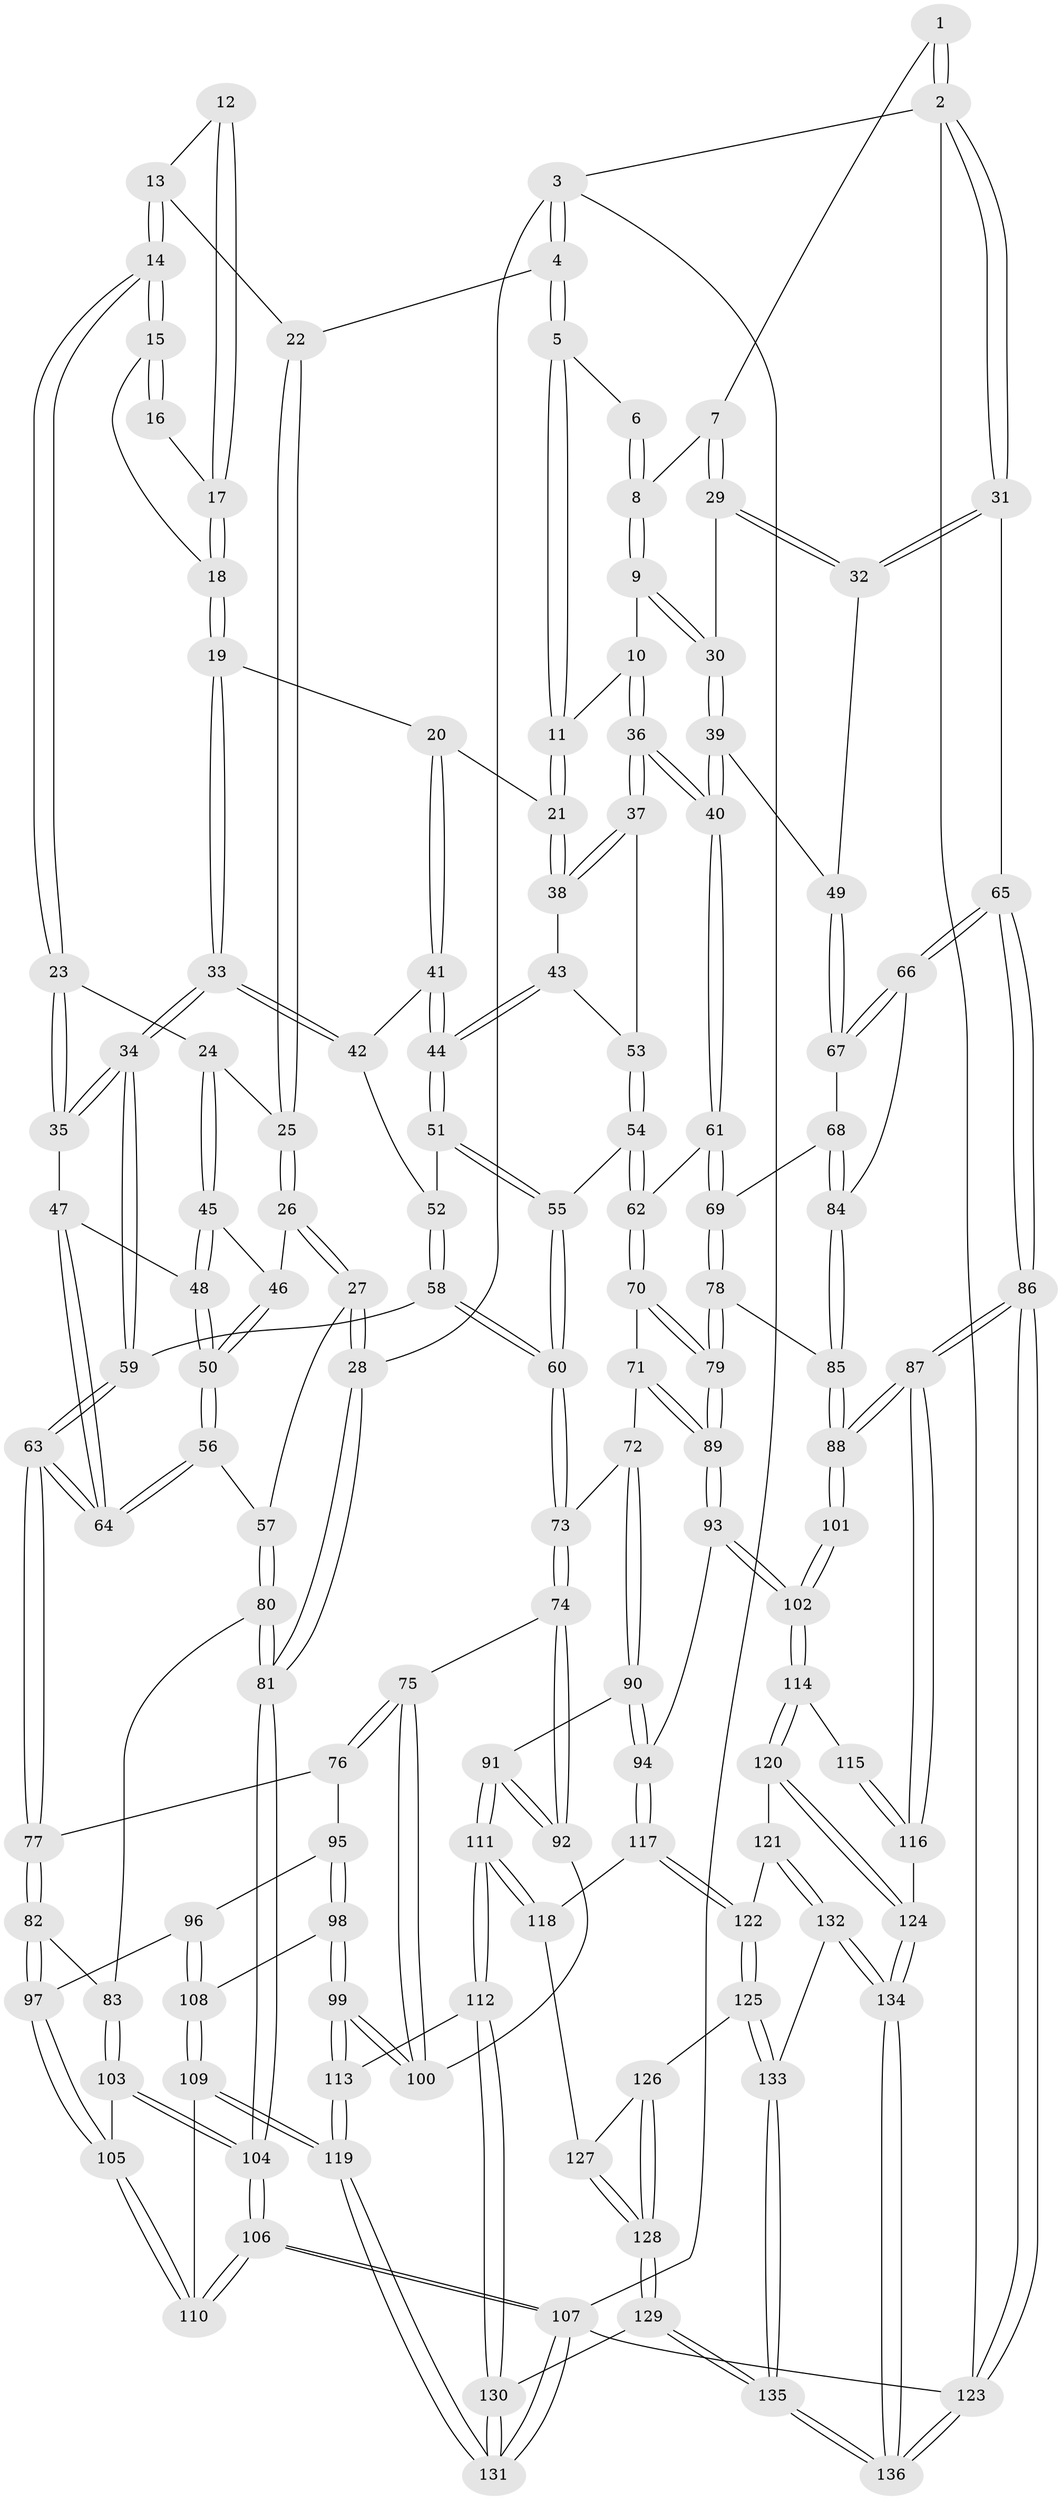 // Generated by graph-tools (version 1.1) at 2025/16/03/09/25 04:16:57]
// undirected, 136 vertices, 337 edges
graph export_dot {
graph [start="1"]
  node [color=gray90,style=filled];
  1 [pos="+0.9897137145871533+0"];
  2 [pos="+1+0"];
  3 [pos="+0+0"];
  4 [pos="+0+0"];
  5 [pos="+0.5497574717888583+0"];
  6 [pos="+0.7896314425947146+0"];
  7 [pos="+0.9024491206270542+0.08847082800856829"];
  8 [pos="+0.780118795918534+0.09872664839310184"];
  9 [pos="+0.738479266710659+0.12806713649153761"];
  10 [pos="+0.7072007982239628+0.13696983101692936"];
  11 [pos="+0.5448554064577212+0.048766864695255"];
  12 [pos="+0.2844331980212794+0.03694733746819763"];
  13 [pos="+0.1231484382774306+0"];
  14 [pos="+0.21594121523746296+0.16062166201038217"];
  15 [pos="+0.2444136171099734+0.15217960347034984"];
  16 [pos="+0.27349609144038395+0.10562257593560553"];
  17 [pos="+0.3407569201957989+0.08645955103509993"];
  18 [pos="+0.37849898134509413+0.11862323832742687"];
  19 [pos="+0.40441611339046707+0.12771389109591982"];
  20 [pos="+0.4802822517066405+0.10001773859780433"];
  21 [pos="+0.5274416503710521+0.07294544456590633"];
  22 [pos="+0.042021222591670446+0"];
  23 [pos="+0.20625561375532694+0.2139628929677453"];
  24 [pos="+0.16922260496974317+0.22083282740899746"];
  25 [pos="+0.08253226276489052+0.15082641636587715"];
  26 [pos="+0.0012313620197345197+0.2686989045136696"];
  27 [pos="+0+0.2973522262574034"];
  28 [pos="+0+0.28836491323149244"];
  29 [pos="+0.9676017413759163+0.19580350345643457"];
  30 [pos="+0.8717645879077288+0.23020214074307763"];
  31 [pos="+1+0.25402961848552863"];
  32 [pos="+1+0.24725141365171865"];
  33 [pos="+0.3258978251742983+0.28807356648420307"];
  34 [pos="+0.30279525118567774+0.30269385894978607"];
  35 [pos="+0.2861974432774364+0.2995775555727296"];
  36 [pos="+0.7225987112896216+0.3256820246293113"];
  37 [pos="+0.6782942405939024+0.3119359685745899"];
  38 [pos="+0.5498376016687287+0.19015692626938807"];
  39 [pos="+0.7575124367732243+0.3400538682517821"];
  40 [pos="+0.738828228284245+0.34775430025359705"];
  41 [pos="+0.45379449249502773+0.27855844249863665"];
  42 [pos="+0.38755042706317105+0.29876906574953654"];
  43 [pos="+0.5279072982502235+0.3083516137922809"];
  44 [pos="+0.5248777935908234+0.3111586150262468"];
  45 [pos="+0.12683115790450097+0.25281376391575944"];
  46 [pos="+0.06872205093517998+0.27810522969122464"];
  47 [pos="+0.2106478635088328+0.35478481459933064"];
  48 [pos="+0.17921546321894716+0.3627888287357064"];
  49 [pos="+0.9385568297309476+0.3660696298897178"];
  50 [pos="+0.13811029080273957+0.38339065115304827"];
  51 [pos="+0.5197746073306155+0.3277368820421101"];
  52 [pos="+0.44047123375888025+0.347731542381948"];
  53 [pos="+0.5947055357844498+0.31574453577985295"];
  54 [pos="+0.57622482331996+0.40532848718502895"];
  55 [pos="+0.5282712378889448+0.4142206592300947"];
  56 [pos="+0.12133344902105149+0.41349670005127603"];
  57 [pos="+0.09174538922286443+0.4390229654701273"];
  58 [pos="+0.43472182189006037+0.43571597330351886"];
  59 [pos="+0.3365149977799528+0.4081165731354597"];
  60 [pos="+0.4887086431478399+0.47661066268212915"];
  61 [pos="+0.7345559213150237+0.37332163428618187"];
  62 [pos="+0.7028312781513422+0.39955220572663586"];
  63 [pos="+0.2709416986480274+0.529297569205292"];
  64 [pos="+0.2335647270257523+0.47650319575169503"];
  65 [pos="+1+0.5778081070769802"];
  66 [pos="+0.9919104574771458+0.5071158659358279"];
  67 [pos="+0.927362458791151+0.42281585338184463"];
  68 [pos="+0.8245468846896161+0.4853774877071326"];
  69 [pos="+0.8141687977377322+0.4836412639758082"];
  70 [pos="+0.6576303174019148+0.4858302227468748"];
  71 [pos="+0.5608899105469233+0.5512299272672814"];
  72 [pos="+0.5586491711466847+0.5513330054395861"];
  73 [pos="+0.4966502850331102+0.5259763044035206"];
  74 [pos="+0.46644950516420225+0.5510076193037661"];
  75 [pos="+0.4256672221418404+0.5745813993380171"];
  76 [pos="+0.3021155231729467+0.5602454024460195"];
  77 [pos="+0.27014180488265904+0.5413513715817576"];
  78 [pos="+0.764068376970953+0.584834554941232"];
  79 [pos="+0.7454180295496106+0.6023410373728216"];
  80 [pos="+0.08513751886313603+0.5096931936959606"];
  81 [pos="+0+0.6103351039951729"];
  82 [pos="+0.18119216199573188+0.5886799925510663"];
  83 [pos="+0.165911569423989+0.5841070572098592"];
  84 [pos="+0.8894799393764903+0.5335430406654199"];
  85 [pos="+0.8967189862441634+0.619015057128264"];
  86 [pos="+1+0.7367367341918023"];
  87 [pos="+1+0.7389739920461765"];
  88 [pos="+0.9223475720490801+0.6636101183427708"];
  89 [pos="+0.7196818699150003+0.6575775263199733"];
  90 [pos="+0.5612811940340815+0.7047143143042697"];
  91 [pos="+0.5489745465720489+0.7109566182175392"];
  92 [pos="+0.5064531693819889+0.6879790950605801"];
  93 [pos="+0.7209120015946825+0.6733649688738973"];
  94 [pos="+0.6374579360042543+0.7219307929513917"];
  95 [pos="+0.3086876241295891+0.6071807593296815"];
  96 [pos="+0.2544389912670215+0.699666527248319"];
  97 [pos="+0.18797865201059433+0.6494831357037025"];
  98 [pos="+0.32648761042149194+0.7033496199666475"];
  99 [pos="+0.39828735347585004+0.7218903943466256"];
  100 [pos="+0.4161353414217018+0.688524655228779"];
  101 [pos="+0.9160941312661406+0.6665053778625348"];
  102 [pos="+0.7552973314139569+0.7057958868724988"];
  103 [pos="+0+0.7227880263282384"];
  104 [pos="+0+0.717464506929296"];
  105 [pos="+0.13312489445424489+0.7864666544930892"];
  106 [pos="+0+1"];
  107 [pos="+0+1"];
  108 [pos="+0.2838791552141555+0.7253403969201007"];
  109 [pos="+0.2336366858077326+0.8661066241398115"];
  110 [pos="+0.16979471431030801+0.838323927256099"];
  111 [pos="+0.48459227707862695+0.8181612616124974"];
  112 [pos="+0.47980258678585136+0.8196832522924944"];
  113 [pos="+0.42150960011177585+0.7926426347321367"];
  114 [pos="+0.7844412637509394+0.8089148265606192"];
  115 [pos="+0.878961756095682+0.7333461220019352"];
  116 [pos="+0.8793439384936598+0.8583608085697754"];
  117 [pos="+0.6276015198232937+0.8176242025229655"];
  118 [pos="+0.5012509478487445+0.8229836816756729"];
  119 [pos="+0.25537337524425574+0.8895591122416645"];
  120 [pos="+0.7878542788150122+0.8292622087560161"];
  121 [pos="+0.7172052553932594+0.8566370540408372"];
  122 [pos="+0.6586081371638292+0.858140092713738"];
  123 [pos="+1+1"];
  124 [pos="+0.8483502948921167+0.8734357584112948"];
  125 [pos="+0.6404264372618648+0.8885478781877298"];
  126 [pos="+0.6347653937376555+0.895938389427757"];
  127 [pos="+0.5528990847491729+0.876902959591266"];
  128 [pos="+0.5773434522573689+1"];
  129 [pos="+0.5449205383488579+1"];
  130 [pos="+0.4340258446985543+1"];
  131 [pos="+0.3290743195683486+1"];
  132 [pos="+0.7149676932111224+0.9469118342131698"];
  133 [pos="+0.7057914318877556+0.9576036732862424"];
  134 [pos="+0.8488256868655348+0.9655758298852217"];
  135 [pos="+0.5816115252796408+1"];
  136 [pos="+0.9202130309468481+1"];
  1 -- 2;
  1 -- 2;
  1 -- 7;
  2 -- 3;
  2 -- 31;
  2 -- 31;
  2 -- 123;
  3 -- 4;
  3 -- 4;
  3 -- 28;
  3 -- 107;
  4 -- 5;
  4 -- 5;
  4 -- 22;
  5 -- 6;
  5 -- 11;
  5 -- 11;
  6 -- 8;
  6 -- 8;
  7 -- 8;
  7 -- 29;
  7 -- 29;
  8 -- 9;
  8 -- 9;
  9 -- 10;
  9 -- 30;
  9 -- 30;
  10 -- 11;
  10 -- 36;
  10 -- 36;
  11 -- 21;
  11 -- 21;
  12 -- 13;
  12 -- 17;
  12 -- 17;
  13 -- 14;
  13 -- 14;
  13 -- 22;
  14 -- 15;
  14 -- 15;
  14 -- 23;
  14 -- 23;
  15 -- 16;
  15 -- 16;
  15 -- 18;
  16 -- 17;
  17 -- 18;
  17 -- 18;
  18 -- 19;
  18 -- 19;
  19 -- 20;
  19 -- 33;
  19 -- 33;
  20 -- 21;
  20 -- 41;
  20 -- 41;
  21 -- 38;
  21 -- 38;
  22 -- 25;
  22 -- 25;
  23 -- 24;
  23 -- 35;
  23 -- 35;
  24 -- 25;
  24 -- 45;
  24 -- 45;
  25 -- 26;
  25 -- 26;
  26 -- 27;
  26 -- 27;
  26 -- 46;
  27 -- 28;
  27 -- 28;
  27 -- 57;
  28 -- 81;
  28 -- 81;
  29 -- 30;
  29 -- 32;
  29 -- 32;
  30 -- 39;
  30 -- 39;
  31 -- 32;
  31 -- 32;
  31 -- 65;
  32 -- 49;
  33 -- 34;
  33 -- 34;
  33 -- 42;
  33 -- 42;
  34 -- 35;
  34 -- 35;
  34 -- 59;
  34 -- 59;
  35 -- 47;
  36 -- 37;
  36 -- 37;
  36 -- 40;
  36 -- 40;
  37 -- 38;
  37 -- 38;
  37 -- 53;
  38 -- 43;
  39 -- 40;
  39 -- 40;
  39 -- 49;
  40 -- 61;
  40 -- 61;
  41 -- 42;
  41 -- 44;
  41 -- 44;
  42 -- 52;
  43 -- 44;
  43 -- 44;
  43 -- 53;
  44 -- 51;
  44 -- 51;
  45 -- 46;
  45 -- 48;
  45 -- 48;
  46 -- 50;
  46 -- 50;
  47 -- 48;
  47 -- 64;
  47 -- 64;
  48 -- 50;
  48 -- 50;
  49 -- 67;
  49 -- 67;
  50 -- 56;
  50 -- 56;
  51 -- 52;
  51 -- 55;
  51 -- 55;
  52 -- 58;
  52 -- 58;
  53 -- 54;
  53 -- 54;
  54 -- 55;
  54 -- 62;
  54 -- 62;
  55 -- 60;
  55 -- 60;
  56 -- 57;
  56 -- 64;
  56 -- 64;
  57 -- 80;
  57 -- 80;
  58 -- 59;
  58 -- 60;
  58 -- 60;
  59 -- 63;
  59 -- 63;
  60 -- 73;
  60 -- 73;
  61 -- 62;
  61 -- 69;
  61 -- 69;
  62 -- 70;
  62 -- 70;
  63 -- 64;
  63 -- 64;
  63 -- 77;
  63 -- 77;
  65 -- 66;
  65 -- 66;
  65 -- 86;
  65 -- 86;
  66 -- 67;
  66 -- 67;
  66 -- 84;
  67 -- 68;
  68 -- 69;
  68 -- 84;
  68 -- 84;
  69 -- 78;
  69 -- 78;
  70 -- 71;
  70 -- 79;
  70 -- 79;
  71 -- 72;
  71 -- 89;
  71 -- 89;
  72 -- 73;
  72 -- 90;
  72 -- 90;
  73 -- 74;
  73 -- 74;
  74 -- 75;
  74 -- 92;
  74 -- 92;
  75 -- 76;
  75 -- 76;
  75 -- 100;
  75 -- 100;
  76 -- 77;
  76 -- 95;
  77 -- 82;
  77 -- 82;
  78 -- 79;
  78 -- 79;
  78 -- 85;
  79 -- 89;
  79 -- 89;
  80 -- 81;
  80 -- 81;
  80 -- 83;
  81 -- 104;
  81 -- 104;
  82 -- 83;
  82 -- 97;
  82 -- 97;
  83 -- 103;
  83 -- 103;
  84 -- 85;
  84 -- 85;
  85 -- 88;
  85 -- 88;
  86 -- 87;
  86 -- 87;
  86 -- 123;
  86 -- 123;
  87 -- 88;
  87 -- 88;
  87 -- 116;
  87 -- 116;
  88 -- 101;
  88 -- 101;
  89 -- 93;
  89 -- 93;
  90 -- 91;
  90 -- 94;
  90 -- 94;
  91 -- 92;
  91 -- 92;
  91 -- 111;
  91 -- 111;
  92 -- 100;
  93 -- 94;
  93 -- 102;
  93 -- 102;
  94 -- 117;
  94 -- 117;
  95 -- 96;
  95 -- 98;
  95 -- 98;
  96 -- 97;
  96 -- 108;
  96 -- 108;
  97 -- 105;
  97 -- 105;
  98 -- 99;
  98 -- 99;
  98 -- 108;
  99 -- 100;
  99 -- 100;
  99 -- 113;
  99 -- 113;
  101 -- 102;
  101 -- 102;
  102 -- 114;
  102 -- 114;
  103 -- 104;
  103 -- 104;
  103 -- 105;
  104 -- 106;
  104 -- 106;
  105 -- 110;
  105 -- 110;
  106 -- 107;
  106 -- 107;
  106 -- 110;
  106 -- 110;
  107 -- 131;
  107 -- 131;
  107 -- 123;
  108 -- 109;
  108 -- 109;
  109 -- 110;
  109 -- 119;
  109 -- 119;
  111 -- 112;
  111 -- 112;
  111 -- 118;
  111 -- 118;
  112 -- 113;
  112 -- 130;
  112 -- 130;
  113 -- 119;
  113 -- 119;
  114 -- 115;
  114 -- 120;
  114 -- 120;
  115 -- 116;
  115 -- 116;
  116 -- 124;
  117 -- 118;
  117 -- 122;
  117 -- 122;
  118 -- 127;
  119 -- 131;
  119 -- 131;
  120 -- 121;
  120 -- 124;
  120 -- 124;
  121 -- 122;
  121 -- 132;
  121 -- 132;
  122 -- 125;
  122 -- 125;
  123 -- 136;
  123 -- 136;
  124 -- 134;
  124 -- 134;
  125 -- 126;
  125 -- 133;
  125 -- 133;
  126 -- 127;
  126 -- 128;
  126 -- 128;
  127 -- 128;
  127 -- 128;
  128 -- 129;
  128 -- 129;
  129 -- 130;
  129 -- 135;
  129 -- 135;
  130 -- 131;
  130 -- 131;
  132 -- 133;
  132 -- 134;
  132 -- 134;
  133 -- 135;
  133 -- 135;
  134 -- 136;
  134 -- 136;
  135 -- 136;
  135 -- 136;
}
